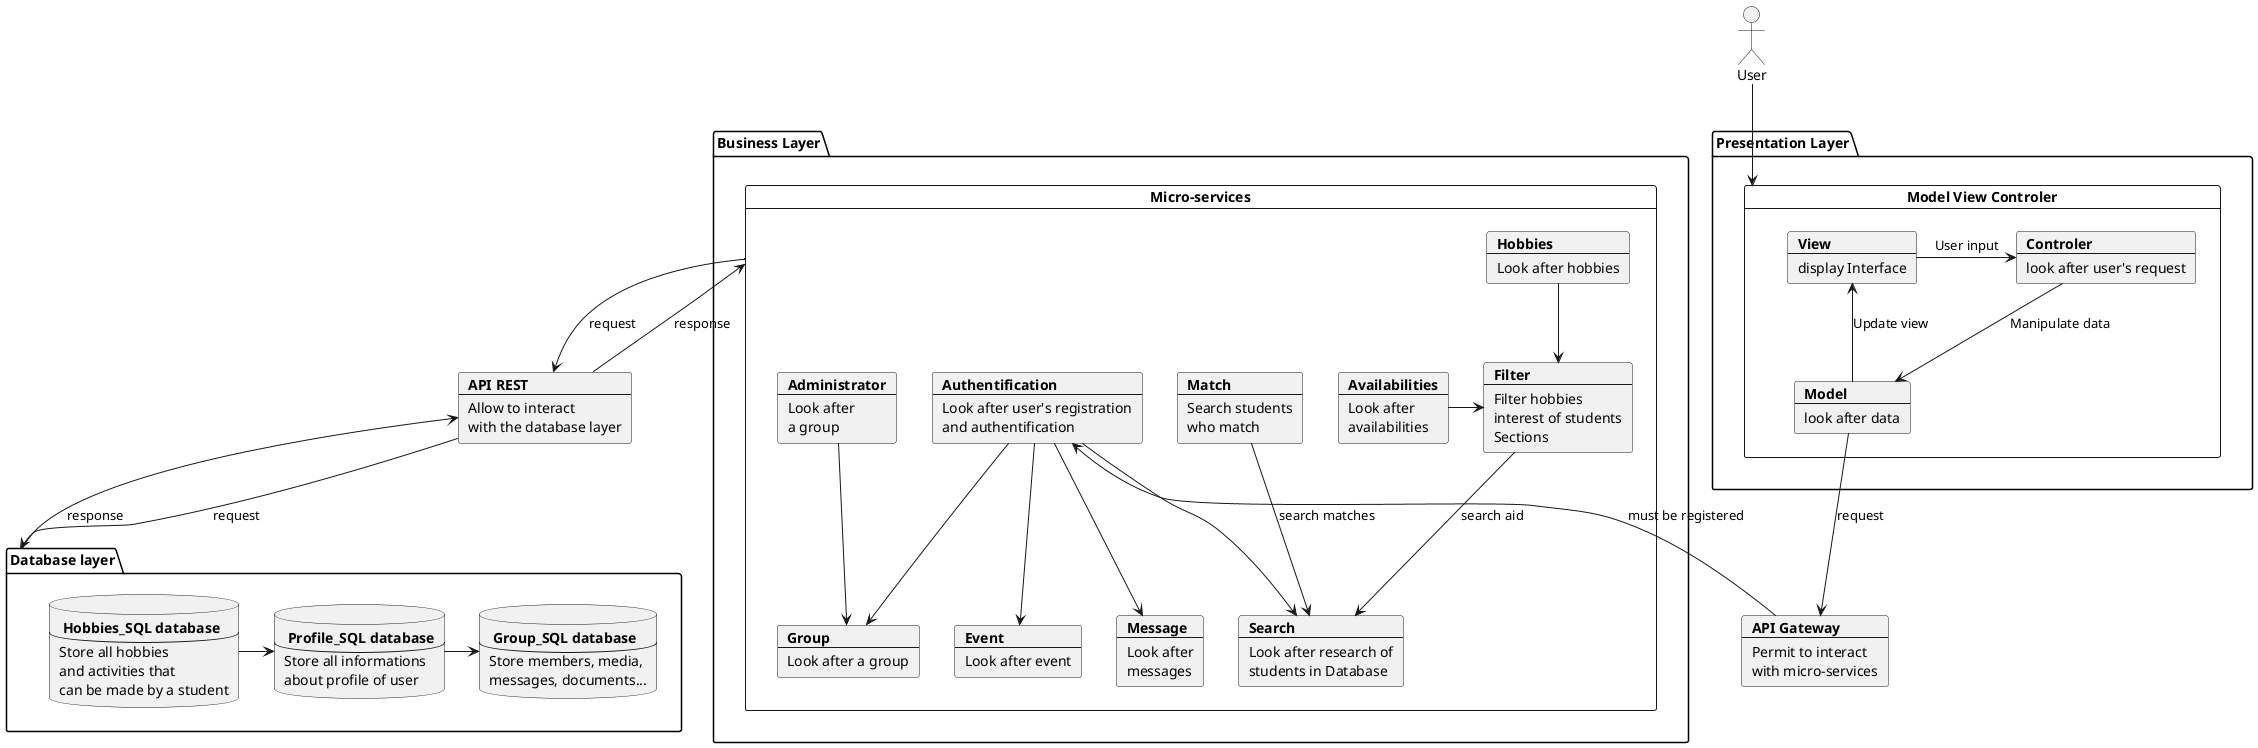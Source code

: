 @startuml
actor User
package "Presentation Layer" {
card "Model View Controler" as MVC {
    card View [
    <b>View
    ----
    display Interface
    ]
    card Model [
    <b>Model
    ----
    look after data
    ]
    card Controler [
    <b>Controler
    ----
    look after user's request
    ]
}
}
card api [
    <b>API Gateway
    ---
    Permit to interact
    with micro-services
]
package "Database layer" as db {
    database user [
        <b> Profile_SQL database
        ---
        Store all informations
        about profile of user
    ]
    database hobbies [
        <b> Hobbies_SQL database
        ---
        Store all hobbies
        and activities that
        can be made by a student
    ]
    database group [
        <b> Group_SQL database
        ---
        Store members, media,
        messages, documents...
    ]
}
package "Business Layer" {
card "Micro-services" as MS {
    card auth [
        <b>Authentification
        ----
        Look after user's registration
        and authentification
    ]
    card search [
        <b>Search
        ---
        Look after research of
        students in Database
    ]
    card filter [
        <b>Filter
        ---
        Filter hobbies
        interest of students
        Sections
    ]
    card match [
        <b>Match
        ---
        Search students
        who match
    ]
    card msg [
        <b>Message
        ---
        Look after
        messages
    ]
    card admin [
        <b>Administrator
        ---
        Look after
        a group
    ]
    card av [
        <b>Availabilities
        ---
        Look after
        availabilities
    ]
    card event [
        <b>Event
        ---
        Look after event
    ]
    card hobbie [
        <b>Hobbies
        ---
        Look after hobbies
    ]
    card gp [
        <b>Group
        ---
        Look after a group
    ]
}
}
card rest [
    <b>API REST
    ---
    Allow to interact
    with the database layer
]

View -> Controler : User input
Controler --> Model : Manipulate data
Model --> View : Update view
Model --> api: request
db -u-> rest: response
rest -d-> db: request
MS -d-> rest: request
rest -u-> MS: response

hobbies -> user
user -> group
av -> filter
hobbie --> filter
match --> search : search matches
filter --> search : search aid
api -u-> auth : must be registered
auth --> msg
auth --> gp
admin -d-> gp
auth --> event
auth --> search
User --> MVC

@enduml
